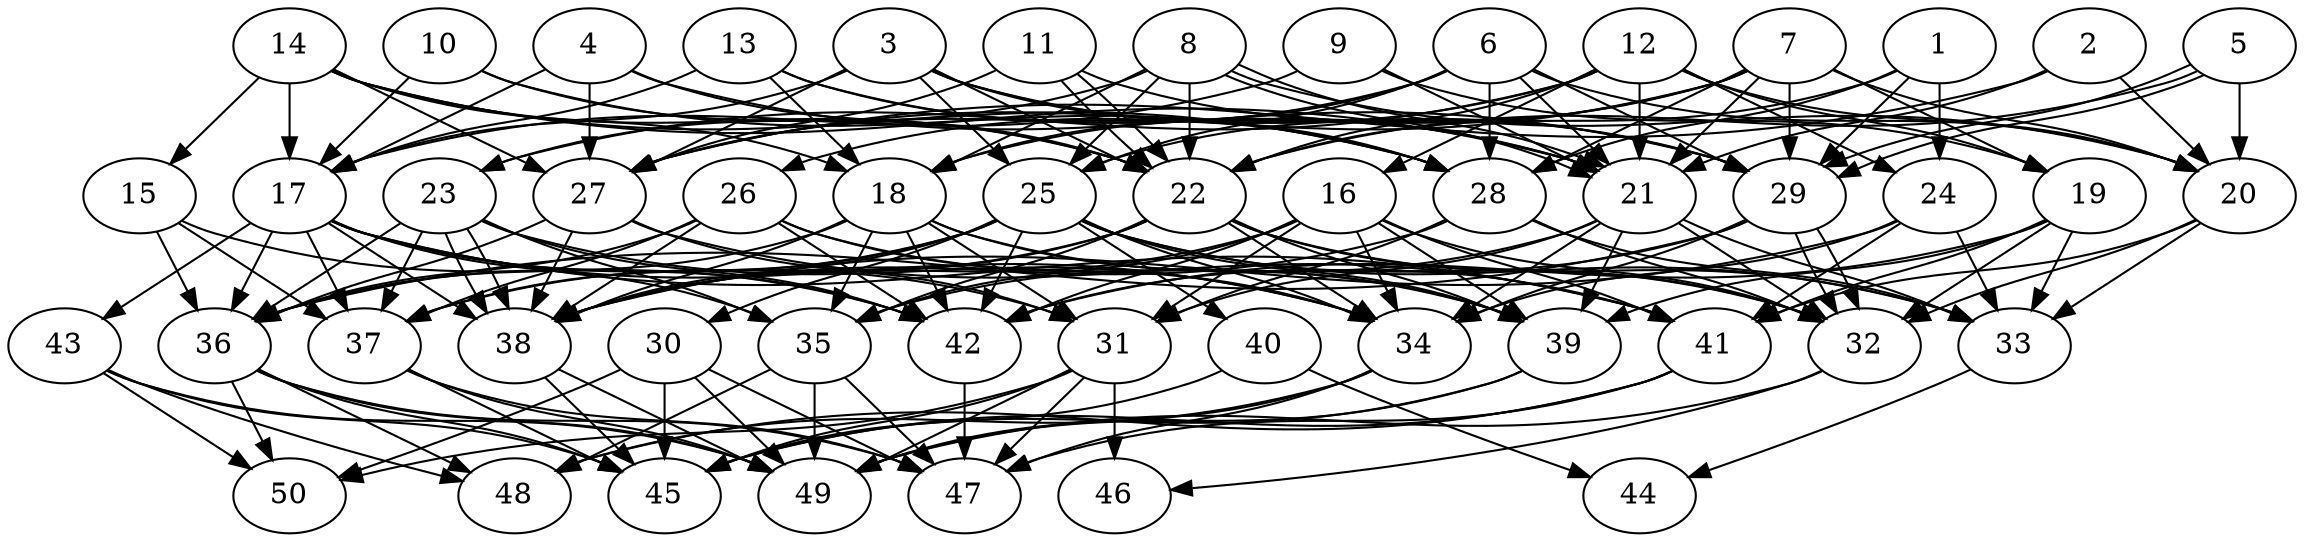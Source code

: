 // DAG automatically generated by daggen at Thu Oct  3 14:07:57 2019
// ./daggen --dot -n 50 --ccr 0.4 --fat 0.7 --regular 0.9 --density 0.7 --mindata 5242880 --maxdata 52428800 
digraph G {
  1 [size="24117760", alpha="0.03", expect_size="9647104"] 
  1 -> 22 [size ="9647104"]
  1 -> 24 [size ="9647104"]
  1 -> 28 [size ="9647104"]
  1 -> 29 [size ="9647104"]
  2 [size="81118720", alpha="0.19", expect_size="32447488"] 
  2 -> 20 [size ="32447488"]
  2 -> 21 [size ="32447488"]
  2 -> 27 [size ="32447488"]
  3 [size="94522880", alpha="0.05", expect_size="37809152"] 
  3 -> 17 [size ="37809152"]
  3 -> 21 [size ="37809152"]
  3 -> 22 [size ="37809152"]
  3 -> 25 [size ="37809152"]
  3 -> 27 [size ="37809152"]
  3 -> 28 [size ="37809152"]
  3 -> 29 [size ="37809152"]
  4 [size="44065280", alpha="0.18", expect_size="17626112"] 
  4 -> 17 [size ="17626112"]
  4 -> 22 [size ="17626112"]
  4 -> 27 [size ="17626112"]
  4 -> 29 [size ="17626112"]
  5 [size="111864320", alpha="0.20", expect_size="44745728"] 
  5 -> 20 [size ="44745728"]
  5 -> 22 [size ="44745728"]
  5 -> 29 [size ="44745728"]
  5 -> 29 [size ="44745728"]
  6 [size="74076160", alpha="0.08", expect_size="29630464"] 
  6 -> 18 [size ="29630464"]
  6 -> 20 [size ="29630464"]
  6 -> 21 [size ="29630464"]
  6 -> 25 [size ="29630464"]
  6 -> 27 [size ="29630464"]
  6 -> 28 [size ="29630464"]
  6 -> 29 [size ="29630464"]
  7 [size="83240960", alpha="0.16", expect_size="33296384"] 
  7 -> 18 [size ="33296384"]
  7 -> 19 [size ="33296384"]
  7 -> 20 [size ="33296384"]
  7 -> 21 [size ="33296384"]
  7 -> 25 [size ="33296384"]
  7 -> 27 [size ="33296384"]
  7 -> 28 [size ="33296384"]
  7 -> 29 [size ="33296384"]
  8 [size="53434880", alpha="0.20", expect_size="21373952"] 
  8 -> 18 [size ="21373952"]
  8 -> 20 [size ="21373952"]
  8 -> 21 [size ="21373952"]
  8 -> 21 [size ="21373952"]
  8 -> 22 [size ="21373952"]
  8 -> 23 [size ="21373952"]
  8 -> 25 [size ="21373952"]
  9 [size="15406080", alpha="0.16", expect_size="6162432"] 
  9 -> 17 [size ="6162432"]
  9 -> 19 [size ="6162432"]
  9 -> 21 [size ="6162432"]
  10 [size="66557440", alpha="0.05", expect_size="26622976"] 
  10 -> 17 [size ="26622976"]
  10 -> 22 [size ="26622976"]
  10 -> 28 [size ="26622976"]
  11 [size="129932800", alpha="0.11", expect_size="51973120"] 
  11 -> 22 [size ="51973120"]
  11 -> 22 [size ="51973120"]
  11 -> 27 [size ="51973120"]
  11 -> 29 [size ="51973120"]
  12 [size="28395520", alpha="0.06", expect_size="11358208"] 
  12 -> 16 [size ="11358208"]
  12 -> 19 [size ="11358208"]
  12 -> 20 [size ="11358208"]
  12 -> 21 [size ="11358208"]
  12 -> 22 [size ="11358208"]
  12 -> 23 [size ="11358208"]
  12 -> 24 [size ="11358208"]
  12 -> 26 [size ="11358208"]
  13 [size="20828160", alpha="0.19", expect_size="8331264"] 
  13 -> 17 [size ="8331264"]
  13 -> 18 [size ="8331264"]
  13 -> 21 [size ="8331264"]
  13 -> 28 [size ="8331264"]
  14 [size="48614400", alpha="0.04", expect_size="19445760"] 
  14 -> 15 [size ="19445760"]
  14 -> 17 [size ="19445760"]
  14 -> 18 [size ="19445760"]
  14 -> 21 [size ="19445760"]
  14 -> 22 [size ="19445760"]
  14 -> 27 [size ="19445760"]
  14 -> 28 [size ="19445760"]
  15 [size="35870720", alpha="0.11", expect_size="14348288"] 
  15 -> 36 [size ="14348288"]
  15 -> 37 [size ="14348288"]
  15 -> 42 [size ="14348288"]
  16 [size="34723840", alpha="0.20", expect_size="13889536"] 
  16 -> 31 [size ="13889536"]
  16 -> 32 [size ="13889536"]
  16 -> 34 [size ="13889536"]
  16 -> 35 [size ="13889536"]
  16 -> 38 [size ="13889536"]
  16 -> 39 [size ="13889536"]
  16 -> 41 [size ="13889536"]
  16 -> 42 [size ="13889536"]
  17 [size="83189760", alpha="0.18", expect_size="33275904"] 
  17 -> 31 [size ="33275904"]
  17 -> 34 [size ="33275904"]
  17 -> 35 [size ="33275904"]
  17 -> 36 [size ="33275904"]
  17 -> 37 [size ="33275904"]
  17 -> 38 [size ="33275904"]
  17 -> 41 [size ="33275904"]
  17 -> 42 [size ="33275904"]
  17 -> 43 [size ="33275904"]
  18 [size="57136640", alpha="0.04", expect_size="22854656"] 
  18 -> 31 [size ="22854656"]
  18 -> 35 [size ="22854656"]
  18 -> 36 [size ="22854656"]
  18 -> 38 [size ="22854656"]
  18 -> 39 [size ="22854656"]
  18 -> 41 [size ="22854656"]
  18 -> 42 [size ="22854656"]
  19 [size="55057920", alpha="0.05", expect_size="22023168"] 
  19 -> 32 [size ="22023168"]
  19 -> 33 [size ="22023168"]
  19 -> 39 [size ="22023168"]
  19 -> 41 [size ="22023168"]
  19 -> 42 [size ="22023168"]
  20 [size="30730240", alpha="0.17", expect_size="12292096"] 
  20 -> 32 [size ="12292096"]
  20 -> 33 [size ="12292096"]
  20 -> 41 [size ="12292096"]
  21 [size="60807680", alpha="0.12", expect_size="24323072"] 
  21 -> 31 [size ="24323072"]
  21 -> 32 [size ="24323072"]
  21 -> 33 [size ="24323072"]
  21 -> 34 [size ="24323072"]
  21 -> 35 [size ="24323072"]
  21 -> 39 [size ="24323072"]
  22 [size="128601600", alpha="0.18", expect_size="51440640"] 
  22 -> 32 [size ="51440640"]
  22 -> 33 [size ="51440640"]
  22 -> 34 [size ="51440640"]
  22 -> 35 [size ="51440640"]
  22 -> 37 [size ="51440640"]
  22 -> 38 [size ="51440640"]
  22 -> 39 [size ="51440640"]
  23 [size="43171840", alpha="0.17", expect_size="17268736"] 
  23 -> 34 [size ="17268736"]
  23 -> 35 [size ="17268736"]
  23 -> 36 [size ="17268736"]
  23 -> 37 [size ="17268736"]
  23 -> 38 [size ="17268736"]
  23 -> 38 [size ="17268736"]
  23 -> 42 [size ="17268736"]
  24 [size="35125760", alpha="0.02", expect_size="14050304"] 
  24 -> 33 [size ="14050304"]
  24 -> 34 [size ="14050304"]
  24 -> 38 [size ="14050304"]
  24 -> 41 [size ="14050304"]
  25 [size="56389120", alpha="0.04", expect_size="22555648"] 
  25 -> 30 [size ="22555648"]
  25 -> 32 [size ="22555648"]
  25 -> 33 [size ="22555648"]
  25 -> 34 [size ="22555648"]
  25 -> 36 [size ="22555648"]
  25 -> 37 [size ="22555648"]
  25 -> 38 [size ="22555648"]
  25 -> 39 [size ="22555648"]
  25 -> 40 [size ="22555648"]
  25 -> 42 [size ="22555648"]
  26 [size="122035200", alpha="0.16", expect_size="48814080"] 
  26 -> 34 [size ="48814080"]
  26 -> 36 [size ="48814080"]
  26 -> 37 [size ="48814080"]
  26 -> 38 [size ="48814080"]
  26 -> 39 [size ="48814080"]
  26 -> 42 [size ="48814080"]
  27 [size="121648640", alpha="0.20", expect_size="48659456"] 
  27 -> 31 [size ="48659456"]
  27 -> 36 [size ="48659456"]
  27 -> 38 [size ="48659456"]
  27 -> 41 [size ="48659456"]
  28 [size="110028800", alpha="0.10", expect_size="44011520"] 
  28 -> 31 [size ="44011520"]
  28 -> 32 [size ="44011520"]
  28 -> 33 [size ="44011520"]
  28 -> 38 [size ="44011520"]
  29 [size="14361600", alpha="0.02", expect_size="5744640"] 
  29 -> 32 [size ="5744640"]
  29 -> 32 [size ="5744640"]
  29 -> 34 [size ="5744640"]
  29 -> 36 [size ="5744640"]
  29 -> 42 [size ="5744640"]
  30 [size="42949120", alpha="0.02", expect_size="17179648"] 
  30 -> 45 [size ="17179648"]
  30 -> 47 [size ="17179648"]
  30 -> 49 [size ="17179648"]
  30 -> 50 [size ="17179648"]
  31 [size="27164160", alpha="0.02", expect_size="10865664"] 
  31 -> 45 [size ="10865664"]
  31 -> 46 [size ="10865664"]
  31 -> 47 [size ="10865664"]
  31 -> 49 [size ="10865664"]
  31 -> 50 [size ="10865664"]
  32 [size="95982080", alpha="0.04", expect_size="38392832"] 
  32 -> 46 [size ="38392832"]
  32 -> 49 [size ="38392832"]
  33 [size="81489920", alpha="0.08", expect_size="32595968"] 
  33 -> 44 [size ="32595968"]
  34 [size="65098240", alpha="0.18", expect_size="26039296"] 
  34 -> 47 [size ="26039296"]
  34 -> 48 [size ="26039296"]
  34 -> 49 [size ="26039296"]
  35 [size="77770240", alpha="0.12", expect_size="31108096"] 
  35 -> 47 [size ="31108096"]
  35 -> 48 [size ="31108096"]
  35 -> 49 [size ="31108096"]
  36 [size="100298240", alpha="0.09", expect_size="40119296"] 
  36 -> 45 [size ="40119296"]
  36 -> 47 [size ="40119296"]
  36 -> 48 [size ="40119296"]
  36 -> 49 [size ="40119296"]
  36 -> 50 [size ="40119296"]
  37 [size="75683840", alpha="0.19", expect_size="30273536"] 
  37 -> 45 [size ="30273536"]
  37 -> 47 [size ="30273536"]
  37 -> 49 [size ="30273536"]
  38 [size="74065920", alpha="0.16", expect_size="29626368"] 
  38 -> 45 [size ="29626368"]
  38 -> 49 [size ="29626368"]
  39 [size="17804800", alpha="0.19", expect_size="7121920"] 
  39 -> 45 [size ="7121920"]
  39 -> 49 [size ="7121920"]
  40 [size="27171840", alpha="0.06", expect_size="10868736"] 
  40 -> 44 [size ="10868736"]
  40 -> 45 [size ="10868736"]
  41 [size="37649920", alpha="0.01", expect_size="15059968"] 
  41 -> 45 [size ="15059968"]
  41 -> 47 [size ="15059968"]
  41 -> 48 [size ="15059968"]
  42 [size="48099840", alpha="0.16", expect_size="19239936"] 
  42 -> 47 [size ="19239936"]
  43 [size="73815040", alpha="0.15", expect_size="29526016"] 
  43 -> 45 [size ="29526016"]
  43 -> 48 [size ="29526016"]
  43 -> 49 [size ="29526016"]
  43 -> 50 [size ="29526016"]
  44 [size="122516480", alpha="0.19", expect_size="49006592"] 
  45 [size="111744000", alpha="0.10", expect_size="44697600"] 
  46 [size="64268800", alpha="0.19", expect_size="25707520"] 
  47 [size="119667200", alpha="0.06", expect_size="47866880"] 
  48 [size="112097280", alpha="0.10", expect_size="44838912"] 
  49 [size="85588480", alpha="0.15", expect_size="34235392"] 
  50 [size="82088960", alpha="0.04", expect_size="32835584"] 
}
